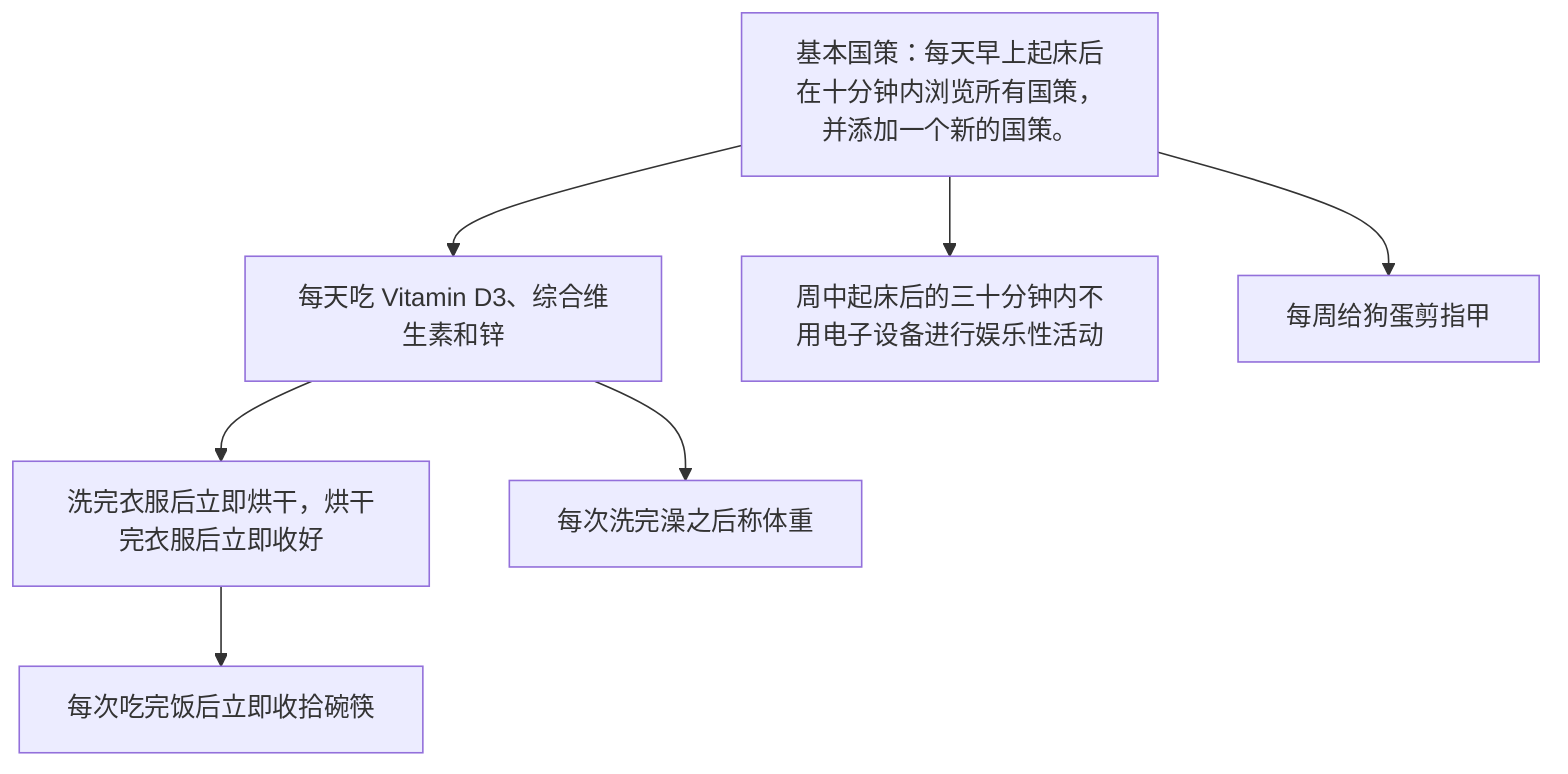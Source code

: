 graph TD
    A[基本国策：每天早上起床后在十分钟内浏览所有国策，并添加一个新的国策。]
    A --> B[每天吃 Vitamin D3、综合维生素和锌]
    B --> BA[洗完衣服后立即烘干，烘干完衣服后立即收好]
    BA --> BAA[每次吃完饭后立即收拾碗筷]
    B --> BB[每次洗完澡之后称体重]
    A --> C[周中起床后的三十分钟内不用电子设备进行娱乐性活动]
    A --> D[每周给狗蛋剪指甲]